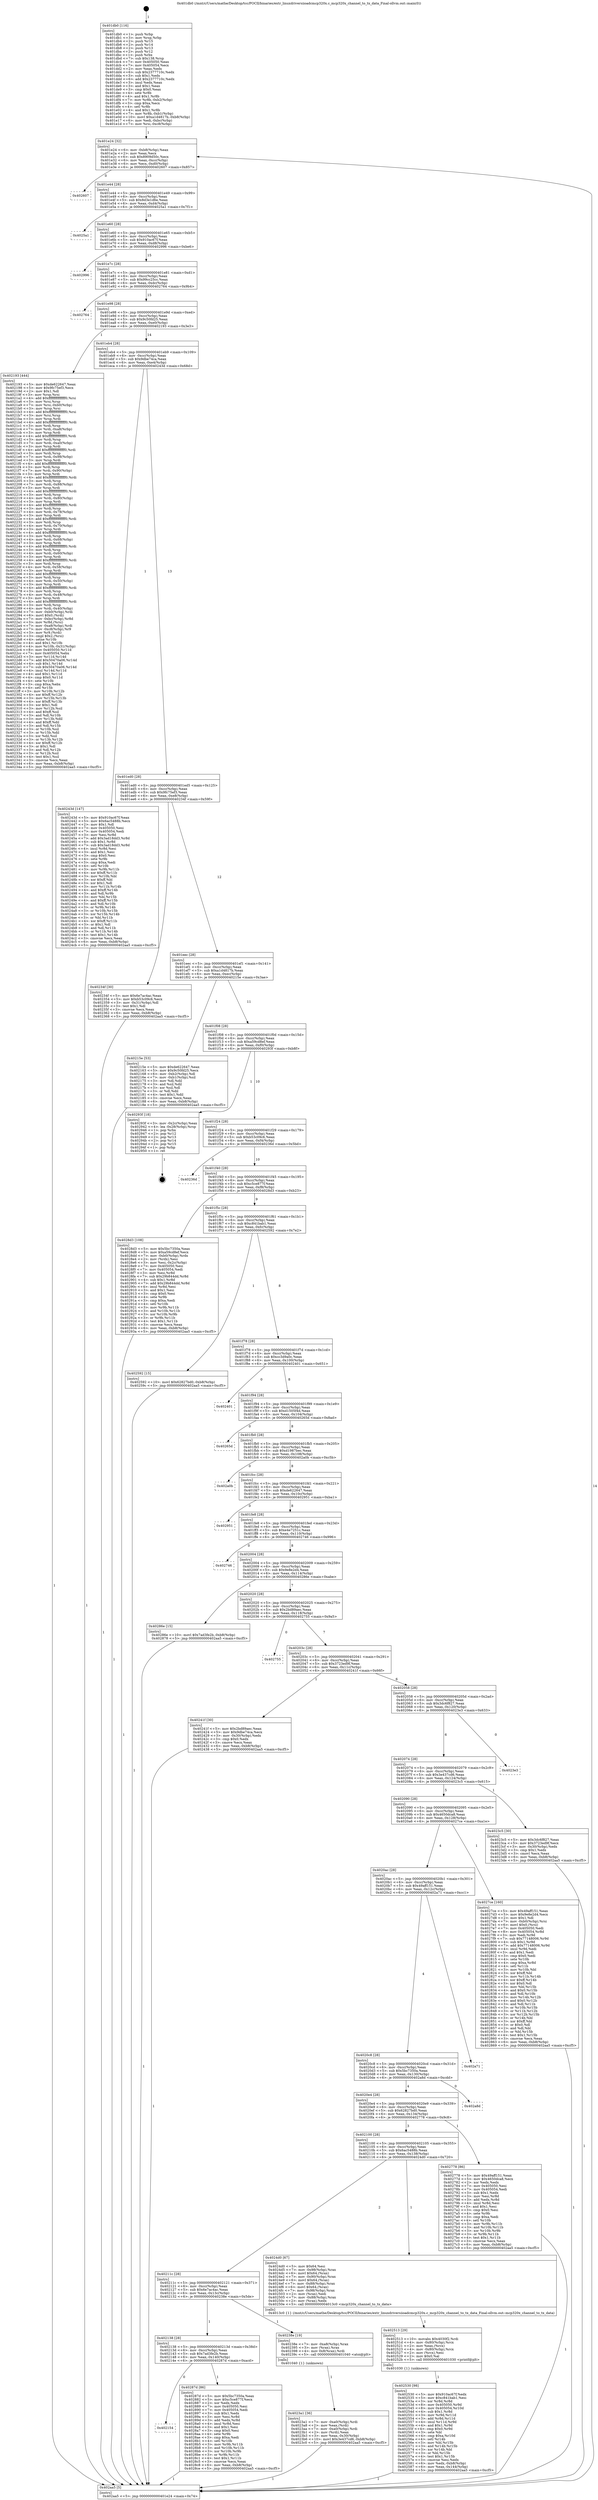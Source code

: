 digraph "0x401db0" {
  label = "0x401db0 (/mnt/c/Users/mathe/Desktop/tcc/POCII/binaries/extr_linuxdriversiioadcmcp320x.c_mcp320x_channel_to_tx_data_Final-ollvm.out::main(0))"
  labelloc = "t"
  node[shape=record]

  Entry [label="",width=0.3,height=0.3,shape=circle,fillcolor=black,style=filled]
  "0x401e24" [label="{
     0x401e24 [32]\l
     | [instrs]\l
     &nbsp;&nbsp;0x401e24 \<+6\>: mov -0xb8(%rbp),%eax\l
     &nbsp;&nbsp;0x401e2a \<+2\>: mov %eax,%ecx\l
     &nbsp;&nbsp;0x401e2c \<+6\>: sub $0x8909d50c,%ecx\l
     &nbsp;&nbsp;0x401e32 \<+6\>: mov %eax,-0xcc(%rbp)\l
     &nbsp;&nbsp;0x401e38 \<+6\>: mov %ecx,-0xd0(%rbp)\l
     &nbsp;&nbsp;0x401e3e \<+6\>: je 0000000000402607 \<main+0x857\>\l
  }"]
  "0x402607" [label="{
     0x402607\l
  }", style=dashed]
  "0x401e44" [label="{
     0x401e44 [28]\l
     | [instrs]\l
     &nbsp;&nbsp;0x401e44 \<+5\>: jmp 0000000000401e49 \<main+0x99\>\l
     &nbsp;&nbsp;0x401e49 \<+6\>: mov -0xcc(%rbp),%eax\l
     &nbsp;&nbsp;0x401e4f \<+5\>: sub $0x8d3e1d6e,%eax\l
     &nbsp;&nbsp;0x401e54 \<+6\>: mov %eax,-0xd4(%rbp)\l
     &nbsp;&nbsp;0x401e5a \<+6\>: je 00000000004025a1 \<main+0x7f1\>\l
  }"]
  Exit [label="",width=0.3,height=0.3,shape=circle,fillcolor=black,style=filled,peripheries=2]
  "0x4025a1" [label="{
     0x4025a1\l
  }", style=dashed]
  "0x401e60" [label="{
     0x401e60 [28]\l
     | [instrs]\l
     &nbsp;&nbsp;0x401e60 \<+5\>: jmp 0000000000401e65 \<main+0xb5\>\l
     &nbsp;&nbsp;0x401e65 \<+6\>: mov -0xcc(%rbp),%eax\l
     &nbsp;&nbsp;0x401e6b \<+5\>: sub $0x910ac67f,%eax\l
     &nbsp;&nbsp;0x401e70 \<+6\>: mov %eax,-0xd8(%rbp)\l
     &nbsp;&nbsp;0x401e76 \<+6\>: je 0000000000402996 \<main+0xbe6\>\l
  }"]
  "0x402154" [label="{
     0x402154\l
  }", style=dashed]
  "0x402996" [label="{
     0x402996\l
  }", style=dashed]
  "0x401e7c" [label="{
     0x401e7c [28]\l
     | [instrs]\l
     &nbsp;&nbsp;0x401e7c \<+5\>: jmp 0000000000401e81 \<main+0xd1\>\l
     &nbsp;&nbsp;0x401e81 \<+6\>: mov -0xcc(%rbp),%eax\l
     &nbsp;&nbsp;0x401e87 \<+5\>: sub $0x99cc25cc,%eax\l
     &nbsp;&nbsp;0x401e8c \<+6\>: mov %eax,-0xdc(%rbp)\l
     &nbsp;&nbsp;0x401e92 \<+6\>: je 0000000000402764 \<main+0x9b4\>\l
  }"]
  "0x40287d" [label="{
     0x40287d [86]\l
     | [instrs]\l
     &nbsp;&nbsp;0x40287d \<+5\>: mov $0x5bc7350a,%eax\l
     &nbsp;&nbsp;0x402882 \<+5\>: mov $0xc5ce877f,%ecx\l
     &nbsp;&nbsp;0x402887 \<+2\>: xor %edx,%edx\l
     &nbsp;&nbsp;0x402889 \<+7\>: mov 0x405050,%esi\l
     &nbsp;&nbsp;0x402890 \<+7\>: mov 0x405054,%edi\l
     &nbsp;&nbsp;0x402897 \<+3\>: sub $0x1,%edx\l
     &nbsp;&nbsp;0x40289a \<+3\>: mov %esi,%r8d\l
     &nbsp;&nbsp;0x40289d \<+3\>: add %edx,%r8d\l
     &nbsp;&nbsp;0x4028a0 \<+4\>: imul %r8d,%esi\l
     &nbsp;&nbsp;0x4028a4 \<+3\>: and $0x1,%esi\l
     &nbsp;&nbsp;0x4028a7 \<+3\>: cmp $0x0,%esi\l
     &nbsp;&nbsp;0x4028aa \<+4\>: sete %r9b\l
     &nbsp;&nbsp;0x4028ae \<+3\>: cmp $0xa,%edi\l
     &nbsp;&nbsp;0x4028b1 \<+4\>: setl %r10b\l
     &nbsp;&nbsp;0x4028b5 \<+3\>: mov %r9b,%r11b\l
     &nbsp;&nbsp;0x4028b8 \<+3\>: and %r10b,%r11b\l
     &nbsp;&nbsp;0x4028bb \<+3\>: xor %r10b,%r9b\l
     &nbsp;&nbsp;0x4028be \<+3\>: or %r9b,%r11b\l
     &nbsp;&nbsp;0x4028c1 \<+4\>: test $0x1,%r11b\l
     &nbsp;&nbsp;0x4028c5 \<+3\>: cmovne %ecx,%eax\l
     &nbsp;&nbsp;0x4028c8 \<+6\>: mov %eax,-0xb8(%rbp)\l
     &nbsp;&nbsp;0x4028ce \<+5\>: jmp 0000000000402aa5 \<main+0xcf5\>\l
  }"]
  "0x402764" [label="{
     0x402764\l
  }", style=dashed]
  "0x401e98" [label="{
     0x401e98 [28]\l
     | [instrs]\l
     &nbsp;&nbsp;0x401e98 \<+5\>: jmp 0000000000401e9d \<main+0xed\>\l
     &nbsp;&nbsp;0x401e9d \<+6\>: mov -0xcc(%rbp),%eax\l
     &nbsp;&nbsp;0x401ea3 \<+5\>: sub $0x9c50fd25,%eax\l
     &nbsp;&nbsp;0x401ea8 \<+6\>: mov %eax,-0xe0(%rbp)\l
     &nbsp;&nbsp;0x401eae \<+6\>: je 0000000000402193 \<main+0x3e3\>\l
  }"]
  "0x402530" [label="{
     0x402530 [98]\l
     | [instrs]\l
     &nbsp;&nbsp;0x402530 \<+5\>: mov $0x910ac67f,%edx\l
     &nbsp;&nbsp;0x402535 \<+5\>: mov $0xc841bab1,%esi\l
     &nbsp;&nbsp;0x40253a \<+3\>: xor %r8d,%r8d\l
     &nbsp;&nbsp;0x40253d \<+8\>: mov 0x405050,%r9d\l
     &nbsp;&nbsp;0x402545 \<+8\>: mov 0x405054,%r10d\l
     &nbsp;&nbsp;0x40254d \<+4\>: sub $0x1,%r8d\l
     &nbsp;&nbsp;0x402551 \<+3\>: mov %r9d,%r11d\l
     &nbsp;&nbsp;0x402554 \<+3\>: add %r8d,%r11d\l
     &nbsp;&nbsp;0x402557 \<+4\>: imul %r11d,%r9d\l
     &nbsp;&nbsp;0x40255b \<+4\>: and $0x1,%r9d\l
     &nbsp;&nbsp;0x40255f \<+4\>: cmp $0x0,%r9d\l
     &nbsp;&nbsp;0x402563 \<+3\>: sete %bl\l
     &nbsp;&nbsp;0x402566 \<+4\>: cmp $0xa,%r10d\l
     &nbsp;&nbsp;0x40256a \<+4\>: setl %r14b\l
     &nbsp;&nbsp;0x40256e \<+3\>: mov %bl,%r15b\l
     &nbsp;&nbsp;0x402571 \<+3\>: and %r14b,%r15b\l
     &nbsp;&nbsp;0x402574 \<+3\>: xor %r14b,%bl\l
     &nbsp;&nbsp;0x402577 \<+3\>: or %bl,%r15b\l
     &nbsp;&nbsp;0x40257a \<+4\>: test $0x1,%r15b\l
     &nbsp;&nbsp;0x40257e \<+3\>: cmovne %esi,%edx\l
     &nbsp;&nbsp;0x402581 \<+6\>: mov %edx,-0xb8(%rbp)\l
     &nbsp;&nbsp;0x402587 \<+6\>: mov %eax,-0x144(%rbp)\l
     &nbsp;&nbsp;0x40258d \<+5\>: jmp 0000000000402aa5 \<main+0xcf5\>\l
  }"]
  "0x402193" [label="{
     0x402193 [444]\l
     | [instrs]\l
     &nbsp;&nbsp;0x402193 \<+5\>: mov $0xde622647,%eax\l
     &nbsp;&nbsp;0x402198 \<+5\>: mov $0x9fc75ef3,%ecx\l
     &nbsp;&nbsp;0x40219d \<+2\>: mov $0x1,%dl\l
     &nbsp;&nbsp;0x40219f \<+3\>: mov %rsp,%rsi\l
     &nbsp;&nbsp;0x4021a2 \<+4\>: add $0xfffffffffffffff0,%rsi\l
     &nbsp;&nbsp;0x4021a6 \<+3\>: mov %rsi,%rsp\l
     &nbsp;&nbsp;0x4021a9 \<+7\>: mov %rsi,-0xb0(%rbp)\l
     &nbsp;&nbsp;0x4021b0 \<+3\>: mov %rsp,%rsi\l
     &nbsp;&nbsp;0x4021b3 \<+4\>: add $0xfffffffffffffff0,%rsi\l
     &nbsp;&nbsp;0x4021b7 \<+3\>: mov %rsi,%rsp\l
     &nbsp;&nbsp;0x4021ba \<+3\>: mov %rsp,%rdi\l
     &nbsp;&nbsp;0x4021bd \<+4\>: add $0xfffffffffffffff0,%rdi\l
     &nbsp;&nbsp;0x4021c1 \<+3\>: mov %rdi,%rsp\l
     &nbsp;&nbsp;0x4021c4 \<+7\>: mov %rdi,-0xa8(%rbp)\l
     &nbsp;&nbsp;0x4021cb \<+3\>: mov %rsp,%rdi\l
     &nbsp;&nbsp;0x4021ce \<+4\>: add $0xfffffffffffffff0,%rdi\l
     &nbsp;&nbsp;0x4021d2 \<+3\>: mov %rdi,%rsp\l
     &nbsp;&nbsp;0x4021d5 \<+7\>: mov %rdi,-0xa0(%rbp)\l
     &nbsp;&nbsp;0x4021dc \<+3\>: mov %rsp,%rdi\l
     &nbsp;&nbsp;0x4021df \<+4\>: add $0xfffffffffffffff0,%rdi\l
     &nbsp;&nbsp;0x4021e3 \<+3\>: mov %rdi,%rsp\l
     &nbsp;&nbsp;0x4021e6 \<+7\>: mov %rdi,-0x98(%rbp)\l
     &nbsp;&nbsp;0x4021ed \<+3\>: mov %rsp,%rdi\l
     &nbsp;&nbsp;0x4021f0 \<+4\>: add $0xfffffffffffffff0,%rdi\l
     &nbsp;&nbsp;0x4021f4 \<+3\>: mov %rdi,%rsp\l
     &nbsp;&nbsp;0x4021f7 \<+7\>: mov %rdi,-0x90(%rbp)\l
     &nbsp;&nbsp;0x4021fe \<+3\>: mov %rsp,%rdi\l
     &nbsp;&nbsp;0x402201 \<+4\>: add $0xfffffffffffffff0,%rdi\l
     &nbsp;&nbsp;0x402205 \<+3\>: mov %rdi,%rsp\l
     &nbsp;&nbsp;0x402208 \<+7\>: mov %rdi,-0x88(%rbp)\l
     &nbsp;&nbsp;0x40220f \<+3\>: mov %rsp,%rdi\l
     &nbsp;&nbsp;0x402212 \<+4\>: add $0xfffffffffffffff0,%rdi\l
     &nbsp;&nbsp;0x402216 \<+3\>: mov %rdi,%rsp\l
     &nbsp;&nbsp;0x402219 \<+4\>: mov %rdi,-0x80(%rbp)\l
     &nbsp;&nbsp;0x40221d \<+3\>: mov %rsp,%rdi\l
     &nbsp;&nbsp;0x402220 \<+4\>: add $0xfffffffffffffff0,%rdi\l
     &nbsp;&nbsp;0x402224 \<+3\>: mov %rdi,%rsp\l
     &nbsp;&nbsp;0x402227 \<+4\>: mov %rdi,-0x78(%rbp)\l
     &nbsp;&nbsp;0x40222b \<+3\>: mov %rsp,%rdi\l
     &nbsp;&nbsp;0x40222e \<+4\>: add $0xfffffffffffffff0,%rdi\l
     &nbsp;&nbsp;0x402232 \<+3\>: mov %rdi,%rsp\l
     &nbsp;&nbsp;0x402235 \<+4\>: mov %rdi,-0x70(%rbp)\l
     &nbsp;&nbsp;0x402239 \<+3\>: mov %rsp,%rdi\l
     &nbsp;&nbsp;0x40223c \<+4\>: add $0xfffffffffffffff0,%rdi\l
     &nbsp;&nbsp;0x402240 \<+3\>: mov %rdi,%rsp\l
     &nbsp;&nbsp;0x402243 \<+4\>: mov %rdi,-0x68(%rbp)\l
     &nbsp;&nbsp;0x402247 \<+3\>: mov %rsp,%rdi\l
     &nbsp;&nbsp;0x40224a \<+4\>: add $0xfffffffffffffff0,%rdi\l
     &nbsp;&nbsp;0x40224e \<+3\>: mov %rdi,%rsp\l
     &nbsp;&nbsp;0x402251 \<+4\>: mov %rdi,-0x60(%rbp)\l
     &nbsp;&nbsp;0x402255 \<+3\>: mov %rsp,%rdi\l
     &nbsp;&nbsp;0x402258 \<+4\>: add $0xfffffffffffffff0,%rdi\l
     &nbsp;&nbsp;0x40225c \<+3\>: mov %rdi,%rsp\l
     &nbsp;&nbsp;0x40225f \<+4\>: mov %rdi,-0x58(%rbp)\l
     &nbsp;&nbsp;0x402263 \<+3\>: mov %rsp,%rdi\l
     &nbsp;&nbsp;0x402266 \<+4\>: add $0xfffffffffffffff0,%rdi\l
     &nbsp;&nbsp;0x40226a \<+3\>: mov %rdi,%rsp\l
     &nbsp;&nbsp;0x40226d \<+4\>: mov %rdi,-0x50(%rbp)\l
     &nbsp;&nbsp;0x402271 \<+3\>: mov %rsp,%rdi\l
     &nbsp;&nbsp;0x402274 \<+4\>: add $0xfffffffffffffff0,%rdi\l
     &nbsp;&nbsp;0x402278 \<+3\>: mov %rdi,%rsp\l
     &nbsp;&nbsp;0x40227b \<+4\>: mov %rdi,-0x48(%rbp)\l
     &nbsp;&nbsp;0x40227f \<+3\>: mov %rsp,%rdi\l
     &nbsp;&nbsp;0x402282 \<+4\>: add $0xfffffffffffffff0,%rdi\l
     &nbsp;&nbsp;0x402286 \<+3\>: mov %rdi,%rsp\l
     &nbsp;&nbsp;0x402289 \<+4\>: mov %rdi,-0x40(%rbp)\l
     &nbsp;&nbsp;0x40228d \<+7\>: mov -0xb0(%rbp),%rdi\l
     &nbsp;&nbsp;0x402294 \<+6\>: movl $0x0,(%rdi)\l
     &nbsp;&nbsp;0x40229a \<+7\>: mov -0xbc(%rbp),%r8d\l
     &nbsp;&nbsp;0x4022a1 \<+3\>: mov %r8d,(%rsi)\l
     &nbsp;&nbsp;0x4022a4 \<+7\>: mov -0xa8(%rbp),%rdi\l
     &nbsp;&nbsp;0x4022ab \<+7\>: mov -0xc8(%rbp),%r9\l
     &nbsp;&nbsp;0x4022b2 \<+3\>: mov %r9,(%rdi)\l
     &nbsp;&nbsp;0x4022b5 \<+3\>: cmpl $0x2,(%rsi)\l
     &nbsp;&nbsp;0x4022b8 \<+4\>: setne %r10b\l
     &nbsp;&nbsp;0x4022bc \<+4\>: and $0x1,%r10b\l
     &nbsp;&nbsp;0x4022c0 \<+4\>: mov %r10b,-0x31(%rbp)\l
     &nbsp;&nbsp;0x4022c4 \<+8\>: mov 0x405050,%r11d\l
     &nbsp;&nbsp;0x4022cc \<+7\>: mov 0x405054,%ebx\l
     &nbsp;&nbsp;0x4022d3 \<+3\>: mov %r11d,%r14d\l
     &nbsp;&nbsp;0x4022d6 \<+7\>: add $0x50470a06,%r14d\l
     &nbsp;&nbsp;0x4022dd \<+4\>: sub $0x1,%r14d\l
     &nbsp;&nbsp;0x4022e1 \<+7\>: sub $0x50470a06,%r14d\l
     &nbsp;&nbsp;0x4022e8 \<+4\>: imul %r14d,%r11d\l
     &nbsp;&nbsp;0x4022ec \<+4\>: and $0x1,%r11d\l
     &nbsp;&nbsp;0x4022f0 \<+4\>: cmp $0x0,%r11d\l
     &nbsp;&nbsp;0x4022f4 \<+4\>: sete %r10b\l
     &nbsp;&nbsp;0x4022f8 \<+3\>: cmp $0xa,%ebx\l
     &nbsp;&nbsp;0x4022fb \<+4\>: setl %r15b\l
     &nbsp;&nbsp;0x4022ff \<+3\>: mov %r10b,%r12b\l
     &nbsp;&nbsp;0x402302 \<+4\>: xor $0xff,%r12b\l
     &nbsp;&nbsp;0x402306 \<+3\>: mov %r15b,%r13b\l
     &nbsp;&nbsp;0x402309 \<+4\>: xor $0xff,%r13b\l
     &nbsp;&nbsp;0x40230d \<+3\>: xor $0x1,%dl\l
     &nbsp;&nbsp;0x402310 \<+3\>: mov %r12b,%sil\l
     &nbsp;&nbsp;0x402313 \<+4\>: and $0xff,%sil\l
     &nbsp;&nbsp;0x402317 \<+3\>: and %dl,%r10b\l
     &nbsp;&nbsp;0x40231a \<+3\>: mov %r13b,%dil\l
     &nbsp;&nbsp;0x40231d \<+4\>: and $0xff,%dil\l
     &nbsp;&nbsp;0x402321 \<+3\>: and %dl,%r15b\l
     &nbsp;&nbsp;0x402324 \<+3\>: or %r10b,%sil\l
     &nbsp;&nbsp;0x402327 \<+3\>: or %r15b,%dil\l
     &nbsp;&nbsp;0x40232a \<+3\>: xor %dil,%sil\l
     &nbsp;&nbsp;0x40232d \<+3\>: or %r13b,%r12b\l
     &nbsp;&nbsp;0x402330 \<+4\>: xor $0xff,%r12b\l
     &nbsp;&nbsp;0x402334 \<+3\>: or $0x1,%dl\l
     &nbsp;&nbsp;0x402337 \<+3\>: and %dl,%r12b\l
     &nbsp;&nbsp;0x40233a \<+3\>: or %r12b,%sil\l
     &nbsp;&nbsp;0x40233d \<+4\>: test $0x1,%sil\l
     &nbsp;&nbsp;0x402341 \<+3\>: cmovne %ecx,%eax\l
     &nbsp;&nbsp;0x402344 \<+6\>: mov %eax,-0xb8(%rbp)\l
     &nbsp;&nbsp;0x40234a \<+5\>: jmp 0000000000402aa5 \<main+0xcf5\>\l
  }"]
  "0x401eb4" [label="{
     0x401eb4 [28]\l
     | [instrs]\l
     &nbsp;&nbsp;0x401eb4 \<+5\>: jmp 0000000000401eb9 \<main+0x109\>\l
     &nbsp;&nbsp;0x401eb9 \<+6\>: mov -0xcc(%rbp),%eax\l
     &nbsp;&nbsp;0x401ebf \<+5\>: sub $0x9dbe74ca,%eax\l
     &nbsp;&nbsp;0x401ec4 \<+6\>: mov %eax,-0xe4(%rbp)\l
     &nbsp;&nbsp;0x401eca \<+6\>: je 000000000040243d \<main+0x68d\>\l
  }"]
  "0x402513" [label="{
     0x402513 [29]\l
     | [instrs]\l
     &nbsp;&nbsp;0x402513 \<+10\>: movabs $0x4030f2,%rdi\l
     &nbsp;&nbsp;0x40251d \<+4\>: mov -0x80(%rbp),%rcx\l
     &nbsp;&nbsp;0x402521 \<+2\>: mov %eax,(%rcx)\l
     &nbsp;&nbsp;0x402523 \<+4\>: mov -0x80(%rbp),%rcx\l
     &nbsp;&nbsp;0x402527 \<+2\>: mov (%rcx),%esi\l
     &nbsp;&nbsp;0x402529 \<+2\>: mov $0x0,%al\l
     &nbsp;&nbsp;0x40252b \<+5\>: call 0000000000401030 \<printf@plt\>\l
     | [calls]\l
     &nbsp;&nbsp;0x401030 \{1\} (unknown)\l
  }"]
  "0x40243d" [label="{
     0x40243d [147]\l
     | [instrs]\l
     &nbsp;&nbsp;0x40243d \<+5\>: mov $0x910ac67f,%eax\l
     &nbsp;&nbsp;0x402442 \<+5\>: mov $0x6ac5488b,%ecx\l
     &nbsp;&nbsp;0x402447 \<+2\>: mov $0x1,%dl\l
     &nbsp;&nbsp;0x402449 \<+7\>: mov 0x405050,%esi\l
     &nbsp;&nbsp;0x402450 \<+7\>: mov 0x405054,%edi\l
     &nbsp;&nbsp;0x402457 \<+3\>: mov %esi,%r8d\l
     &nbsp;&nbsp;0x40245a \<+7\>: add $0x3ad18dd3,%r8d\l
     &nbsp;&nbsp;0x402461 \<+4\>: sub $0x1,%r8d\l
     &nbsp;&nbsp;0x402465 \<+7\>: sub $0x3ad18dd3,%r8d\l
     &nbsp;&nbsp;0x40246c \<+4\>: imul %r8d,%esi\l
     &nbsp;&nbsp;0x402470 \<+3\>: and $0x1,%esi\l
     &nbsp;&nbsp;0x402473 \<+3\>: cmp $0x0,%esi\l
     &nbsp;&nbsp;0x402476 \<+4\>: sete %r9b\l
     &nbsp;&nbsp;0x40247a \<+3\>: cmp $0xa,%edi\l
     &nbsp;&nbsp;0x40247d \<+4\>: setl %r10b\l
     &nbsp;&nbsp;0x402481 \<+3\>: mov %r9b,%r11b\l
     &nbsp;&nbsp;0x402484 \<+4\>: xor $0xff,%r11b\l
     &nbsp;&nbsp;0x402488 \<+3\>: mov %r10b,%bl\l
     &nbsp;&nbsp;0x40248b \<+3\>: xor $0xff,%bl\l
     &nbsp;&nbsp;0x40248e \<+3\>: xor $0x1,%dl\l
     &nbsp;&nbsp;0x402491 \<+3\>: mov %r11b,%r14b\l
     &nbsp;&nbsp;0x402494 \<+4\>: and $0xff,%r14b\l
     &nbsp;&nbsp;0x402498 \<+3\>: and %dl,%r9b\l
     &nbsp;&nbsp;0x40249b \<+3\>: mov %bl,%r15b\l
     &nbsp;&nbsp;0x40249e \<+4\>: and $0xff,%r15b\l
     &nbsp;&nbsp;0x4024a2 \<+3\>: and %dl,%r10b\l
     &nbsp;&nbsp;0x4024a5 \<+3\>: or %r9b,%r14b\l
     &nbsp;&nbsp;0x4024a8 \<+3\>: or %r10b,%r15b\l
     &nbsp;&nbsp;0x4024ab \<+3\>: xor %r15b,%r14b\l
     &nbsp;&nbsp;0x4024ae \<+3\>: or %bl,%r11b\l
     &nbsp;&nbsp;0x4024b1 \<+4\>: xor $0xff,%r11b\l
     &nbsp;&nbsp;0x4024b5 \<+3\>: or $0x1,%dl\l
     &nbsp;&nbsp;0x4024b8 \<+3\>: and %dl,%r11b\l
     &nbsp;&nbsp;0x4024bb \<+3\>: or %r11b,%r14b\l
     &nbsp;&nbsp;0x4024be \<+4\>: test $0x1,%r14b\l
     &nbsp;&nbsp;0x4024c2 \<+3\>: cmovne %ecx,%eax\l
     &nbsp;&nbsp;0x4024c5 \<+6\>: mov %eax,-0xb8(%rbp)\l
     &nbsp;&nbsp;0x4024cb \<+5\>: jmp 0000000000402aa5 \<main+0xcf5\>\l
  }"]
  "0x401ed0" [label="{
     0x401ed0 [28]\l
     | [instrs]\l
     &nbsp;&nbsp;0x401ed0 \<+5\>: jmp 0000000000401ed5 \<main+0x125\>\l
     &nbsp;&nbsp;0x401ed5 \<+6\>: mov -0xcc(%rbp),%eax\l
     &nbsp;&nbsp;0x401edb \<+5\>: sub $0x9fc75ef3,%eax\l
     &nbsp;&nbsp;0x401ee0 \<+6\>: mov %eax,-0xe8(%rbp)\l
     &nbsp;&nbsp;0x401ee6 \<+6\>: je 000000000040234f \<main+0x59f\>\l
  }"]
  "0x4023a1" [label="{
     0x4023a1 [36]\l
     | [instrs]\l
     &nbsp;&nbsp;0x4023a1 \<+7\>: mov -0xa0(%rbp),%rdi\l
     &nbsp;&nbsp;0x4023a8 \<+2\>: mov %eax,(%rdi)\l
     &nbsp;&nbsp;0x4023aa \<+7\>: mov -0xa0(%rbp),%rdi\l
     &nbsp;&nbsp;0x4023b1 \<+2\>: mov (%rdi),%eax\l
     &nbsp;&nbsp;0x4023b3 \<+3\>: mov %eax,-0x30(%rbp)\l
     &nbsp;&nbsp;0x4023b6 \<+10\>: movl $0x3e437cd6,-0xb8(%rbp)\l
     &nbsp;&nbsp;0x4023c0 \<+5\>: jmp 0000000000402aa5 \<main+0xcf5\>\l
  }"]
  "0x40234f" [label="{
     0x40234f [30]\l
     | [instrs]\l
     &nbsp;&nbsp;0x40234f \<+5\>: mov $0x6e7ac4ac,%eax\l
     &nbsp;&nbsp;0x402354 \<+5\>: mov $0xb53c09c6,%ecx\l
     &nbsp;&nbsp;0x402359 \<+3\>: mov -0x31(%rbp),%dl\l
     &nbsp;&nbsp;0x40235c \<+3\>: test $0x1,%dl\l
     &nbsp;&nbsp;0x40235f \<+3\>: cmovne %ecx,%eax\l
     &nbsp;&nbsp;0x402362 \<+6\>: mov %eax,-0xb8(%rbp)\l
     &nbsp;&nbsp;0x402368 \<+5\>: jmp 0000000000402aa5 \<main+0xcf5\>\l
  }"]
  "0x401eec" [label="{
     0x401eec [28]\l
     | [instrs]\l
     &nbsp;&nbsp;0x401eec \<+5\>: jmp 0000000000401ef1 \<main+0x141\>\l
     &nbsp;&nbsp;0x401ef1 \<+6\>: mov -0xcc(%rbp),%eax\l
     &nbsp;&nbsp;0x401ef7 \<+5\>: sub $0xa1d4817b,%eax\l
     &nbsp;&nbsp;0x401efc \<+6\>: mov %eax,-0xec(%rbp)\l
     &nbsp;&nbsp;0x401f02 \<+6\>: je 000000000040215e \<main+0x3ae\>\l
  }"]
  "0x402138" [label="{
     0x402138 [28]\l
     | [instrs]\l
     &nbsp;&nbsp;0x402138 \<+5\>: jmp 000000000040213d \<main+0x38d\>\l
     &nbsp;&nbsp;0x40213d \<+6\>: mov -0xcc(%rbp),%eax\l
     &nbsp;&nbsp;0x402143 \<+5\>: sub $0x7ad3fe2b,%eax\l
     &nbsp;&nbsp;0x402148 \<+6\>: mov %eax,-0x140(%rbp)\l
     &nbsp;&nbsp;0x40214e \<+6\>: je 000000000040287d \<main+0xacd\>\l
  }"]
  "0x40215e" [label="{
     0x40215e [53]\l
     | [instrs]\l
     &nbsp;&nbsp;0x40215e \<+5\>: mov $0xde622647,%eax\l
     &nbsp;&nbsp;0x402163 \<+5\>: mov $0x9c50fd25,%ecx\l
     &nbsp;&nbsp;0x402168 \<+6\>: mov -0xb2(%rbp),%dl\l
     &nbsp;&nbsp;0x40216e \<+7\>: mov -0xb1(%rbp),%sil\l
     &nbsp;&nbsp;0x402175 \<+3\>: mov %dl,%dil\l
     &nbsp;&nbsp;0x402178 \<+3\>: and %sil,%dil\l
     &nbsp;&nbsp;0x40217b \<+3\>: xor %sil,%dl\l
     &nbsp;&nbsp;0x40217e \<+3\>: or %dl,%dil\l
     &nbsp;&nbsp;0x402181 \<+4\>: test $0x1,%dil\l
     &nbsp;&nbsp;0x402185 \<+3\>: cmovne %ecx,%eax\l
     &nbsp;&nbsp;0x402188 \<+6\>: mov %eax,-0xb8(%rbp)\l
     &nbsp;&nbsp;0x40218e \<+5\>: jmp 0000000000402aa5 \<main+0xcf5\>\l
  }"]
  "0x401f08" [label="{
     0x401f08 [28]\l
     | [instrs]\l
     &nbsp;&nbsp;0x401f08 \<+5\>: jmp 0000000000401f0d \<main+0x15d\>\l
     &nbsp;&nbsp;0x401f0d \<+6\>: mov -0xcc(%rbp),%eax\l
     &nbsp;&nbsp;0x401f13 \<+5\>: sub $0xa59cd8ef,%eax\l
     &nbsp;&nbsp;0x401f18 \<+6\>: mov %eax,-0xf0(%rbp)\l
     &nbsp;&nbsp;0x401f1e \<+6\>: je 000000000040293f \<main+0xb8f\>\l
  }"]
  "0x402aa5" [label="{
     0x402aa5 [5]\l
     | [instrs]\l
     &nbsp;&nbsp;0x402aa5 \<+5\>: jmp 0000000000401e24 \<main+0x74\>\l
  }"]
  "0x401db0" [label="{
     0x401db0 [116]\l
     | [instrs]\l
     &nbsp;&nbsp;0x401db0 \<+1\>: push %rbp\l
     &nbsp;&nbsp;0x401db1 \<+3\>: mov %rsp,%rbp\l
     &nbsp;&nbsp;0x401db4 \<+2\>: push %r15\l
     &nbsp;&nbsp;0x401db6 \<+2\>: push %r14\l
     &nbsp;&nbsp;0x401db8 \<+2\>: push %r13\l
     &nbsp;&nbsp;0x401dba \<+2\>: push %r12\l
     &nbsp;&nbsp;0x401dbc \<+1\>: push %rbx\l
     &nbsp;&nbsp;0x401dbd \<+7\>: sub $0x138,%rsp\l
     &nbsp;&nbsp;0x401dc4 \<+7\>: mov 0x405050,%eax\l
     &nbsp;&nbsp;0x401dcb \<+7\>: mov 0x405054,%ecx\l
     &nbsp;&nbsp;0x401dd2 \<+2\>: mov %eax,%edx\l
     &nbsp;&nbsp;0x401dd4 \<+6\>: sub $0x2377710c,%edx\l
     &nbsp;&nbsp;0x401dda \<+3\>: sub $0x1,%edx\l
     &nbsp;&nbsp;0x401ddd \<+6\>: add $0x2377710c,%edx\l
     &nbsp;&nbsp;0x401de3 \<+3\>: imul %edx,%eax\l
     &nbsp;&nbsp;0x401de6 \<+3\>: and $0x1,%eax\l
     &nbsp;&nbsp;0x401de9 \<+3\>: cmp $0x0,%eax\l
     &nbsp;&nbsp;0x401dec \<+4\>: sete %r8b\l
     &nbsp;&nbsp;0x401df0 \<+4\>: and $0x1,%r8b\l
     &nbsp;&nbsp;0x401df4 \<+7\>: mov %r8b,-0xb2(%rbp)\l
     &nbsp;&nbsp;0x401dfb \<+3\>: cmp $0xa,%ecx\l
     &nbsp;&nbsp;0x401dfe \<+4\>: setl %r8b\l
     &nbsp;&nbsp;0x401e02 \<+4\>: and $0x1,%r8b\l
     &nbsp;&nbsp;0x401e06 \<+7\>: mov %r8b,-0xb1(%rbp)\l
     &nbsp;&nbsp;0x401e0d \<+10\>: movl $0xa1d4817b,-0xb8(%rbp)\l
     &nbsp;&nbsp;0x401e17 \<+6\>: mov %edi,-0xbc(%rbp)\l
     &nbsp;&nbsp;0x401e1d \<+7\>: mov %rsi,-0xc8(%rbp)\l
  }"]
  "0x40238e" [label="{
     0x40238e [19]\l
     | [instrs]\l
     &nbsp;&nbsp;0x40238e \<+7\>: mov -0xa8(%rbp),%rax\l
     &nbsp;&nbsp;0x402395 \<+3\>: mov (%rax),%rax\l
     &nbsp;&nbsp;0x402398 \<+4\>: mov 0x8(%rax),%rdi\l
     &nbsp;&nbsp;0x40239c \<+5\>: call 0000000000401040 \<atoi@plt\>\l
     | [calls]\l
     &nbsp;&nbsp;0x401040 \{1\} (unknown)\l
  }"]
  "0x40211c" [label="{
     0x40211c [28]\l
     | [instrs]\l
     &nbsp;&nbsp;0x40211c \<+5\>: jmp 0000000000402121 \<main+0x371\>\l
     &nbsp;&nbsp;0x402121 \<+6\>: mov -0xcc(%rbp),%eax\l
     &nbsp;&nbsp;0x402127 \<+5\>: sub $0x6e7ac4ac,%eax\l
     &nbsp;&nbsp;0x40212c \<+6\>: mov %eax,-0x13c(%rbp)\l
     &nbsp;&nbsp;0x402132 \<+6\>: je 000000000040238e \<main+0x5de\>\l
  }"]
  "0x40293f" [label="{
     0x40293f [18]\l
     | [instrs]\l
     &nbsp;&nbsp;0x40293f \<+3\>: mov -0x2c(%rbp),%eax\l
     &nbsp;&nbsp;0x402942 \<+4\>: lea -0x28(%rbp),%rsp\l
     &nbsp;&nbsp;0x402946 \<+1\>: pop %rbx\l
     &nbsp;&nbsp;0x402947 \<+2\>: pop %r12\l
     &nbsp;&nbsp;0x402949 \<+2\>: pop %r13\l
     &nbsp;&nbsp;0x40294b \<+2\>: pop %r14\l
     &nbsp;&nbsp;0x40294d \<+2\>: pop %r15\l
     &nbsp;&nbsp;0x40294f \<+1\>: pop %rbp\l
     &nbsp;&nbsp;0x402950 \<+1\>: ret\l
  }"]
  "0x401f24" [label="{
     0x401f24 [28]\l
     | [instrs]\l
     &nbsp;&nbsp;0x401f24 \<+5\>: jmp 0000000000401f29 \<main+0x179\>\l
     &nbsp;&nbsp;0x401f29 \<+6\>: mov -0xcc(%rbp),%eax\l
     &nbsp;&nbsp;0x401f2f \<+5\>: sub $0xb53c09c6,%eax\l
     &nbsp;&nbsp;0x401f34 \<+6\>: mov %eax,-0xf4(%rbp)\l
     &nbsp;&nbsp;0x401f3a \<+6\>: je 000000000040236d \<main+0x5bd\>\l
  }"]
  "0x4024d0" [label="{
     0x4024d0 [67]\l
     | [instrs]\l
     &nbsp;&nbsp;0x4024d0 \<+5\>: mov $0x64,%esi\l
     &nbsp;&nbsp;0x4024d5 \<+7\>: mov -0x98(%rbp),%rax\l
     &nbsp;&nbsp;0x4024dc \<+6\>: movl $0x64,(%rax)\l
     &nbsp;&nbsp;0x4024e2 \<+7\>: mov -0x90(%rbp),%rax\l
     &nbsp;&nbsp;0x4024e9 \<+6\>: movl $0x64,(%rax)\l
     &nbsp;&nbsp;0x4024ef \<+7\>: mov -0x88(%rbp),%rax\l
     &nbsp;&nbsp;0x4024f6 \<+6\>: movl $0x64,(%rax)\l
     &nbsp;&nbsp;0x4024fc \<+7\>: mov -0x98(%rbp),%rax\l
     &nbsp;&nbsp;0x402503 \<+2\>: mov (%rax),%edi\l
     &nbsp;&nbsp;0x402505 \<+7\>: mov -0x88(%rbp),%rax\l
     &nbsp;&nbsp;0x40250c \<+2\>: mov (%rax),%edx\l
     &nbsp;&nbsp;0x40250e \<+5\>: call 00000000004013c0 \<mcp320x_channel_to_tx_data\>\l
     | [calls]\l
     &nbsp;&nbsp;0x4013c0 \{1\} (/mnt/c/Users/mathe/Desktop/tcc/POCII/binaries/extr_linuxdriversiioadcmcp320x.c_mcp320x_channel_to_tx_data_Final-ollvm.out::mcp320x_channel_to_tx_data)\l
  }"]
  "0x40236d" [label="{
     0x40236d\l
  }", style=dashed]
  "0x401f40" [label="{
     0x401f40 [28]\l
     | [instrs]\l
     &nbsp;&nbsp;0x401f40 \<+5\>: jmp 0000000000401f45 \<main+0x195\>\l
     &nbsp;&nbsp;0x401f45 \<+6\>: mov -0xcc(%rbp),%eax\l
     &nbsp;&nbsp;0x401f4b \<+5\>: sub $0xc5ce877f,%eax\l
     &nbsp;&nbsp;0x401f50 \<+6\>: mov %eax,-0xf8(%rbp)\l
     &nbsp;&nbsp;0x401f56 \<+6\>: je 00000000004028d3 \<main+0xb23\>\l
  }"]
  "0x402100" [label="{
     0x402100 [28]\l
     | [instrs]\l
     &nbsp;&nbsp;0x402100 \<+5\>: jmp 0000000000402105 \<main+0x355\>\l
     &nbsp;&nbsp;0x402105 \<+6\>: mov -0xcc(%rbp),%eax\l
     &nbsp;&nbsp;0x40210b \<+5\>: sub $0x6ac5488b,%eax\l
     &nbsp;&nbsp;0x402110 \<+6\>: mov %eax,-0x138(%rbp)\l
     &nbsp;&nbsp;0x402116 \<+6\>: je 00000000004024d0 \<main+0x720\>\l
  }"]
  "0x4028d3" [label="{
     0x4028d3 [108]\l
     | [instrs]\l
     &nbsp;&nbsp;0x4028d3 \<+5\>: mov $0x5bc7350a,%eax\l
     &nbsp;&nbsp;0x4028d8 \<+5\>: mov $0xa59cd8ef,%ecx\l
     &nbsp;&nbsp;0x4028dd \<+7\>: mov -0xb0(%rbp),%rdx\l
     &nbsp;&nbsp;0x4028e4 \<+2\>: mov (%rdx),%esi\l
     &nbsp;&nbsp;0x4028e6 \<+3\>: mov %esi,-0x2c(%rbp)\l
     &nbsp;&nbsp;0x4028e9 \<+7\>: mov 0x405050,%esi\l
     &nbsp;&nbsp;0x4028f0 \<+7\>: mov 0x405054,%edi\l
     &nbsp;&nbsp;0x4028f7 \<+3\>: mov %esi,%r8d\l
     &nbsp;&nbsp;0x4028fa \<+7\>: sub $0x29b844dd,%r8d\l
     &nbsp;&nbsp;0x402901 \<+4\>: sub $0x1,%r8d\l
     &nbsp;&nbsp;0x402905 \<+7\>: add $0x29b844dd,%r8d\l
     &nbsp;&nbsp;0x40290c \<+4\>: imul %r8d,%esi\l
     &nbsp;&nbsp;0x402910 \<+3\>: and $0x1,%esi\l
     &nbsp;&nbsp;0x402913 \<+3\>: cmp $0x0,%esi\l
     &nbsp;&nbsp;0x402916 \<+4\>: sete %r9b\l
     &nbsp;&nbsp;0x40291a \<+3\>: cmp $0xa,%edi\l
     &nbsp;&nbsp;0x40291d \<+4\>: setl %r10b\l
     &nbsp;&nbsp;0x402921 \<+3\>: mov %r9b,%r11b\l
     &nbsp;&nbsp;0x402924 \<+3\>: and %r10b,%r11b\l
     &nbsp;&nbsp;0x402927 \<+3\>: xor %r10b,%r9b\l
     &nbsp;&nbsp;0x40292a \<+3\>: or %r9b,%r11b\l
     &nbsp;&nbsp;0x40292d \<+4\>: test $0x1,%r11b\l
     &nbsp;&nbsp;0x402931 \<+3\>: cmovne %ecx,%eax\l
     &nbsp;&nbsp;0x402934 \<+6\>: mov %eax,-0xb8(%rbp)\l
     &nbsp;&nbsp;0x40293a \<+5\>: jmp 0000000000402aa5 \<main+0xcf5\>\l
  }"]
  "0x401f5c" [label="{
     0x401f5c [28]\l
     | [instrs]\l
     &nbsp;&nbsp;0x401f5c \<+5\>: jmp 0000000000401f61 \<main+0x1b1\>\l
     &nbsp;&nbsp;0x401f61 \<+6\>: mov -0xcc(%rbp),%eax\l
     &nbsp;&nbsp;0x401f67 \<+5\>: sub $0xc841bab1,%eax\l
     &nbsp;&nbsp;0x401f6c \<+6\>: mov %eax,-0xfc(%rbp)\l
     &nbsp;&nbsp;0x401f72 \<+6\>: je 0000000000402592 \<main+0x7e2\>\l
  }"]
  "0x402778" [label="{
     0x402778 [86]\l
     | [instrs]\l
     &nbsp;&nbsp;0x402778 \<+5\>: mov $0x49aff151,%eax\l
     &nbsp;&nbsp;0x40277d \<+5\>: mov $0x4650dca8,%ecx\l
     &nbsp;&nbsp;0x402782 \<+2\>: xor %edx,%edx\l
     &nbsp;&nbsp;0x402784 \<+7\>: mov 0x405050,%esi\l
     &nbsp;&nbsp;0x40278b \<+7\>: mov 0x405054,%edi\l
     &nbsp;&nbsp;0x402792 \<+3\>: sub $0x1,%edx\l
     &nbsp;&nbsp;0x402795 \<+3\>: mov %esi,%r8d\l
     &nbsp;&nbsp;0x402798 \<+3\>: add %edx,%r8d\l
     &nbsp;&nbsp;0x40279b \<+4\>: imul %r8d,%esi\l
     &nbsp;&nbsp;0x40279f \<+3\>: and $0x1,%esi\l
     &nbsp;&nbsp;0x4027a2 \<+3\>: cmp $0x0,%esi\l
     &nbsp;&nbsp;0x4027a5 \<+4\>: sete %r9b\l
     &nbsp;&nbsp;0x4027a9 \<+3\>: cmp $0xa,%edi\l
     &nbsp;&nbsp;0x4027ac \<+4\>: setl %r10b\l
     &nbsp;&nbsp;0x4027b0 \<+3\>: mov %r9b,%r11b\l
     &nbsp;&nbsp;0x4027b3 \<+3\>: and %r10b,%r11b\l
     &nbsp;&nbsp;0x4027b6 \<+3\>: xor %r10b,%r9b\l
     &nbsp;&nbsp;0x4027b9 \<+3\>: or %r9b,%r11b\l
     &nbsp;&nbsp;0x4027bc \<+4\>: test $0x1,%r11b\l
     &nbsp;&nbsp;0x4027c0 \<+3\>: cmovne %ecx,%eax\l
     &nbsp;&nbsp;0x4027c3 \<+6\>: mov %eax,-0xb8(%rbp)\l
     &nbsp;&nbsp;0x4027c9 \<+5\>: jmp 0000000000402aa5 \<main+0xcf5\>\l
  }"]
  "0x402592" [label="{
     0x402592 [15]\l
     | [instrs]\l
     &nbsp;&nbsp;0x402592 \<+10\>: movl $0x62827bd0,-0xb8(%rbp)\l
     &nbsp;&nbsp;0x40259c \<+5\>: jmp 0000000000402aa5 \<main+0xcf5\>\l
  }"]
  "0x401f78" [label="{
     0x401f78 [28]\l
     | [instrs]\l
     &nbsp;&nbsp;0x401f78 \<+5\>: jmp 0000000000401f7d \<main+0x1cd\>\l
     &nbsp;&nbsp;0x401f7d \<+6\>: mov -0xcc(%rbp),%eax\l
     &nbsp;&nbsp;0x401f83 \<+5\>: sub $0xcc3d9a0c,%eax\l
     &nbsp;&nbsp;0x401f88 \<+6\>: mov %eax,-0x100(%rbp)\l
     &nbsp;&nbsp;0x401f8e \<+6\>: je 0000000000402401 \<main+0x651\>\l
  }"]
  "0x4020e4" [label="{
     0x4020e4 [28]\l
     | [instrs]\l
     &nbsp;&nbsp;0x4020e4 \<+5\>: jmp 00000000004020e9 \<main+0x339\>\l
     &nbsp;&nbsp;0x4020e9 \<+6\>: mov -0xcc(%rbp),%eax\l
     &nbsp;&nbsp;0x4020ef \<+5\>: sub $0x62827bd0,%eax\l
     &nbsp;&nbsp;0x4020f4 \<+6\>: mov %eax,-0x134(%rbp)\l
     &nbsp;&nbsp;0x4020fa \<+6\>: je 0000000000402778 \<main+0x9c8\>\l
  }"]
  "0x402401" [label="{
     0x402401\l
  }", style=dashed]
  "0x401f94" [label="{
     0x401f94 [28]\l
     | [instrs]\l
     &nbsp;&nbsp;0x401f94 \<+5\>: jmp 0000000000401f99 \<main+0x1e9\>\l
     &nbsp;&nbsp;0x401f99 \<+6\>: mov -0xcc(%rbp),%eax\l
     &nbsp;&nbsp;0x401f9f \<+5\>: sub $0xd1505f4d,%eax\l
     &nbsp;&nbsp;0x401fa4 \<+6\>: mov %eax,-0x104(%rbp)\l
     &nbsp;&nbsp;0x401faa \<+6\>: je 000000000040265d \<main+0x8ad\>\l
  }"]
  "0x402a8d" [label="{
     0x402a8d\l
  }", style=dashed]
  "0x40265d" [label="{
     0x40265d\l
  }", style=dashed]
  "0x401fb0" [label="{
     0x401fb0 [28]\l
     | [instrs]\l
     &nbsp;&nbsp;0x401fb0 \<+5\>: jmp 0000000000401fb5 \<main+0x205\>\l
     &nbsp;&nbsp;0x401fb5 \<+6\>: mov -0xcc(%rbp),%eax\l
     &nbsp;&nbsp;0x401fbb \<+5\>: sub $0xd1987bec,%eax\l
     &nbsp;&nbsp;0x401fc0 \<+6\>: mov %eax,-0x108(%rbp)\l
     &nbsp;&nbsp;0x401fc6 \<+6\>: je 0000000000402a0b \<main+0xc5b\>\l
  }"]
  "0x4020c8" [label="{
     0x4020c8 [28]\l
     | [instrs]\l
     &nbsp;&nbsp;0x4020c8 \<+5\>: jmp 00000000004020cd \<main+0x31d\>\l
     &nbsp;&nbsp;0x4020cd \<+6\>: mov -0xcc(%rbp),%eax\l
     &nbsp;&nbsp;0x4020d3 \<+5\>: sub $0x5bc7350a,%eax\l
     &nbsp;&nbsp;0x4020d8 \<+6\>: mov %eax,-0x130(%rbp)\l
     &nbsp;&nbsp;0x4020de \<+6\>: je 0000000000402a8d \<main+0xcdd\>\l
  }"]
  "0x402a0b" [label="{
     0x402a0b\l
  }", style=dashed]
  "0x401fcc" [label="{
     0x401fcc [28]\l
     | [instrs]\l
     &nbsp;&nbsp;0x401fcc \<+5\>: jmp 0000000000401fd1 \<main+0x221\>\l
     &nbsp;&nbsp;0x401fd1 \<+6\>: mov -0xcc(%rbp),%eax\l
     &nbsp;&nbsp;0x401fd7 \<+5\>: sub $0xde622647,%eax\l
     &nbsp;&nbsp;0x401fdc \<+6\>: mov %eax,-0x10c(%rbp)\l
     &nbsp;&nbsp;0x401fe2 \<+6\>: je 0000000000402951 \<main+0xba1\>\l
  }"]
  "0x402a71" [label="{
     0x402a71\l
  }", style=dashed]
  "0x402951" [label="{
     0x402951\l
  }", style=dashed]
  "0x401fe8" [label="{
     0x401fe8 [28]\l
     | [instrs]\l
     &nbsp;&nbsp;0x401fe8 \<+5\>: jmp 0000000000401fed \<main+0x23d\>\l
     &nbsp;&nbsp;0x401fed \<+6\>: mov -0xcc(%rbp),%eax\l
     &nbsp;&nbsp;0x401ff3 \<+5\>: sub $0xe4e7251c,%eax\l
     &nbsp;&nbsp;0x401ff8 \<+6\>: mov %eax,-0x110(%rbp)\l
     &nbsp;&nbsp;0x401ffe \<+6\>: je 0000000000402746 \<main+0x996\>\l
  }"]
  "0x4020ac" [label="{
     0x4020ac [28]\l
     | [instrs]\l
     &nbsp;&nbsp;0x4020ac \<+5\>: jmp 00000000004020b1 \<main+0x301\>\l
     &nbsp;&nbsp;0x4020b1 \<+6\>: mov -0xcc(%rbp),%eax\l
     &nbsp;&nbsp;0x4020b7 \<+5\>: sub $0x49aff151,%eax\l
     &nbsp;&nbsp;0x4020bc \<+6\>: mov %eax,-0x12c(%rbp)\l
     &nbsp;&nbsp;0x4020c2 \<+6\>: je 0000000000402a71 \<main+0xcc1\>\l
  }"]
  "0x402746" [label="{
     0x402746\l
  }", style=dashed]
  "0x402004" [label="{
     0x402004 [28]\l
     | [instrs]\l
     &nbsp;&nbsp;0x402004 \<+5\>: jmp 0000000000402009 \<main+0x259\>\l
     &nbsp;&nbsp;0x402009 \<+6\>: mov -0xcc(%rbp),%eax\l
     &nbsp;&nbsp;0x40200f \<+5\>: sub $0x9e8e2d4,%eax\l
     &nbsp;&nbsp;0x402014 \<+6\>: mov %eax,-0x114(%rbp)\l
     &nbsp;&nbsp;0x40201a \<+6\>: je 000000000040286e \<main+0xabe\>\l
  }"]
  "0x4027ce" [label="{
     0x4027ce [160]\l
     | [instrs]\l
     &nbsp;&nbsp;0x4027ce \<+5\>: mov $0x49aff151,%eax\l
     &nbsp;&nbsp;0x4027d3 \<+5\>: mov $0x9e8e2d4,%ecx\l
     &nbsp;&nbsp;0x4027d8 \<+2\>: mov $0x1,%dl\l
     &nbsp;&nbsp;0x4027da \<+7\>: mov -0xb0(%rbp),%rsi\l
     &nbsp;&nbsp;0x4027e1 \<+6\>: movl $0x0,(%rsi)\l
     &nbsp;&nbsp;0x4027e7 \<+7\>: mov 0x405050,%edi\l
     &nbsp;&nbsp;0x4027ee \<+8\>: mov 0x405054,%r8d\l
     &nbsp;&nbsp;0x4027f6 \<+3\>: mov %edi,%r9d\l
     &nbsp;&nbsp;0x4027f9 \<+7\>: sub $0x77148006,%r9d\l
     &nbsp;&nbsp;0x402800 \<+4\>: sub $0x1,%r9d\l
     &nbsp;&nbsp;0x402804 \<+7\>: add $0x77148006,%r9d\l
     &nbsp;&nbsp;0x40280b \<+4\>: imul %r9d,%edi\l
     &nbsp;&nbsp;0x40280f \<+3\>: and $0x1,%edi\l
     &nbsp;&nbsp;0x402812 \<+3\>: cmp $0x0,%edi\l
     &nbsp;&nbsp;0x402815 \<+4\>: sete %r10b\l
     &nbsp;&nbsp;0x402819 \<+4\>: cmp $0xa,%r8d\l
     &nbsp;&nbsp;0x40281d \<+4\>: setl %r11b\l
     &nbsp;&nbsp;0x402821 \<+3\>: mov %r10b,%bl\l
     &nbsp;&nbsp;0x402824 \<+3\>: xor $0xff,%bl\l
     &nbsp;&nbsp;0x402827 \<+3\>: mov %r11b,%r14b\l
     &nbsp;&nbsp;0x40282a \<+4\>: xor $0xff,%r14b\l
     &nbsp;&nbsp;0x40282e \<+3\>: xor $0x0,%dl\l
     &nbsp;&nbsp;0x402831 \<+3\>: mov %bl,%r15b\l
     &nbsp;&nbsp;0x402834 \<+4\>: and $0x0,%r15b\l
     &nbsp;&nbsp;0x402838 \<+3\>: and %dl,%r10b\l
     &nbsp;&nbsp;0x40283b \<+3\>: mov %r14b,%r12b\l
     &nbsp;&nbsp;0x40283e \<+4\>: and $0x0,%r12b\l
     &nbsp;&nbsp;0x402842 \<+3\>: and %dl,%r11b\l
     &nbsp;&nbsp;0x402845 \<+3\>: or %r10b,%r15b\l
     &nbsp;&nbsp;0x402848 \<+3\>: or %r11b,%r12b\l
     &nbsp;&nbsp;0x40284b \<+3\>: xor %r12b,%r15b\l
     &nbsp;&nbsp;0x40284e \<+3\>: or %r14b,%bl\l
     &nbsp;&nbsp;0x402851 \<+3\>: xor $0xff,%bl\l
     &nbsp;&nbsp;0x402854 \<+3\>: or $0x0,%dl\l
     &nbsp;&nbsp;0x402857 \<+2\>: and %dl,%bl\l
     &nbsp;&nbsp;0x402859 \<+3\>: or %bl,%r15b\l
     &nbsp;&nbsp;0x40285c \<+4\>: test $0x1,%r15b\l
     &nbsp;&nbsp;0x402860 \<+3\>: cmovne %ecx,%eax\l
     &nbsp;&nbsp;0x402863 \<+6\>: mov %eax,-0xb8(%rbp)\l
     &nbsp;&nbsp;0x402869 \<+5\>: jmp 0000000000402aa5 \<main+0xcf5\>\l
  }"]
  "0x40286e" [label="{
     0x40286e [15]\l
     | [instrs]\l
     &nbsp;&nbsp;0x40286e \<+10\>: movl $0x7ad3fe2b,-0xb8(%rbp)\l
     &nbsp;&nbsp;0x402878 \<+5\>: jmp 0000000000402aa5 \<main+0xcf5\>\l
  }"]
  "0x402020" [label="{
     0x402020 [28]\l
     | [instrs]\l
     &nbsp;&nbsp;0x402020 \<+5\>: jmp 0000000000402025 \<main+0x275\>\l
     &nbsp;&nbsp;0x402025 \<+6\>: mov -0xcc(%rbp),%eax\l
     &nbsp;&nbsp;0x40202b \<+5\>: sub $0x2bd89aec,%eax\l
     &nbsp;&nbsp;0x402030 \<+6\>: mov %eax,-0x118(%rbp)\l
     &nbsp;&nbsp;0x402036 \<+6\>: je 0000000000402755 \<main+0x9a5\>\l
  }"]
  "0x402090" [label="{
     0x402090 [28]\l
     | [instrs]\l
     &nbsp;&nbsp;0x402090 \<+5\>: jmp 0000000000402095 \<main+0x2e5\>\l
     &nbsp;&nbsp;0x402095 \<+6\>: mov -0xcc(%rbp),%eax\l
     &nbsp;&nbsp;0x40209b \<+5\>: sub $0x4650dca8,%eax\l
     &nbsp;&nbsp;0x4020a0 \<+6\>: mov %eax,-0x128(%rbp)\l
     &nbsp;&nbsp;0x4020a6 \<+6\>: je 00000000004027ce \<main+0xa1e\>\l
  }"]
  "0x402755" [label="{
     0x402755\l
  }", style=dashed]
  "0x40203c" [label="{
     0x40203c [28]\l
     | [instrs]\l
     &nbsp;&nbsp;0x40203c \<+5\>: jmp 0000000000402041 \<main+0x291\>\l
     &nbsp;&nbsp;0x402041 \<+6\>: mov -0xcc(%rbp),%eax\l
     &nbsp;&nbsp;0x402047 \<+5\>: sub $0x3723ed9f,%eax\l
     &nbsp;&nbsp;0x40204c \<+6\>: mov %eax,-0x11c(%rbp)\l
     &nbsp;&nbsp;0x402052 \<+6\>: je 000000000040241f \<main+0x66f\>\l
  }"]
  "0x4023c5" [label="{
     0x4023c5 [30]\l
     | [instrs]\l
     &nbsp;&nbsp;0x4023c5 \<+5\>: mov $0x3dc6f827,%eax\l
     &nbsp;&nbsp;0x4023ca \<+5\>: mov $0x3723ed9f,%ecx\l
     &nbsp;&nbsp;0x4023cf \<+3\>: mov -0x30(%rbp),%edx\l
     &nbsp;&nbsp;0x4023d2 \<+3\>: cmp $0x1,%edx\l
     &nbsp;&nbsp;0x4023d5 \<+3\>: cmovl %ecx,%eax\l
     &nbsp;&nbsp;0x4023d8 \<+6\>: mov %eax,-0xb8(%rbp)\l
     &nbsp;&nbsp;0x4023de \<+5\>: jmp 0000000000402aa5 \<main+0xcf5\>\l
  }"]
  "0x40241f" [label="{
     0x40241f [30]\l
     | [instrs]\l
     &nbsp;&nbsp;0x40241f \<+5\>: mov $0x2bd89aec,%eax\l
     &nbsp;&nbsp;0x402424 \<+5\>: mov $0x9dbe74ca,%ecx\l
     &nbsp;&nbsp;0x402429 \<+3\>: mov -0x30(%rbp),%edx\l
     &nbsp;&nbsp;0x40242c \<+3\>: cmp $0x0,%edx\l
     &nbsp;&nbsp;0x40242f \<+3\>: cmove %ecx,%eax\l
     &nbsp;&nbsp;0x402432 \<+6\>: mov %eax,-0xb8(%rbp)\l
     &nbsp;&nbsp;0x402438 \<+5\>: jmp 0000000000402aa5 \<main+0xcf5\>\l
  }"]
  "0x402058" [label="{
     0x402058 [28]\l
     | [instrs]\l
     &nbsp;&nbsp;0x402058 \<+5\>: jmp 000000000040205d \<main+0x2ad\>\l
     &nbsp;&nbsp;0x40205d \<+6\>: mov -0xcc(%rbp),%eax\l
     &nbsp;&nbsp;0x402063 \<+5\>: sub $0x3dc6f827,%eax\l
     &nbsp;&nbsp;0x402068 \<+6\>: mov %eax,-0x120(%rbp)\l
     &nbsp;&nbsp;0x40206e \<+6\>: je 00000000004023e3 \<main+0x633\>\l
  }"]
  "0x402074" [label="{
     0x402074 [28]\l
     | [instrs]\l
     &nbsp;&nbsp;0x402074 \<+5\>: jmp 0000000000402079 \<main+0x2c9\>\l
     &nbsp;&nbsp;0x402079 \<+6\>: mov -0xcc(%rbp),%eax\l
     &nbsp;&nbsp;0x40207f \<+5\>: sub $0x3e437cd6,%eax\l
     &nbsp;&nbsp;0x402084 \<+6\>: mov %eax,-0x124(%rbp)\l
     &nbsp;&nbsp;0x40208a \<+6\>: je 00000000004023c5 \<main+0x615\>\l
  }"]
  "0x4023e3" [label="{
     0x4023e3\l
  }", style=dashed]
  Entry -> "0x401db0" [label=" 1"]
  "0x401e24" -> "0x402607" [label=" 0"]
  "0x401e24" -> "0x401e44" [label=" 15"]
  "0x40293f" -> Exit [label=" 1"]
  "0x401e44" -> "0x4025a1" [label=" 0"]
  "0x401e44" -> "0x401e60" [label=" 15"]
  "0x4028d3" -> "0x402aa5" [label=" 1"]
  "0x401e60" -> "0x402996" [label=" 0"]
  "0x401e60" -> "0x401e7c" [label=" 15"]
  "0x40287d" -> "0x402aa5" [label=" 1"]
  "0x401e7c" -> "0x402764" [label=" 0"]
  "0x401e7c" -> "0x401e98" [label=" 15"]
  "0x402138" -> "0x402154" [label=" 0"]
  "0x401e98" -> "0x402193" [label=" 1"]
  "0x401e98" -> "0x401eb4" [label=" 14"]
  "0x402138" -> "0x40287d" [label=" 1"]
  "0x401eb4" -> "0x40243d" [label=" 1"]
  "0x401eb4" -> "0x401ed0" [label=" 13"]
  "0x40286e" -> "0x402aa5" [label=" 1"]
  "0x401ed0" -> "0x40234f" [label=" 1"]
  "0x401ed0" -> "0x401eec" [label=" 12"]
  "0x4027ce" -> "0x402aa5" [label=" 1"]
  "0x401eec" -> "0x40215e" [label=" 1"]
  "0x401eec" -> "0x401f08" [label=" 11"]
  "0x40215e" -> "0x402aa5" [label=" 1"]
  "0x401db0" -> "0x401e24" [label=" 1"]
  "0x402aa5" -> "0x401e24" [label=" 14"]
  "0x402778" -> "0x402aa5" [label=" 1"]
  "0x402193" -> "0x402aa5" [label=" 1"]
  "0x40234f" -> "0x402aa5" [label=" 1"]
  "0x402592" -> "0x402aa5" [label=" 1"]
  "0x401f08" -> "0x40293f" [label=" 1"]
  "0x401f08" -> "0x401f24" [label=" 10"]
  "0x402513" -> "0x402530" [label=" 1"]
  "0x401f24" -> "0x40236d" [label=" 0"]
  "0x401f24" -> "0x401f40" [label=" 10"]
  "0x4024d0" -> "0x402513" [label=" 1"]
  "0x401f40" -> "0x4028d3" [label=" 1"]
  "0x401f40" -> "0x401f5c" [label=" 9"]
  "0x40241f" -> "0x402aa5" [label=" 1"]
  "0x401f5c" -> "0x402592" [label=" 1"]
  "0x401f5c" -> "0x401f78" [label=" 8"]
  "0x4023c5" -> "0x402aa5" [label=" 1"]
  "0x401f78" -> "0x402401" [label=" 0"]
  "0x401f78" -> "0x401f94" [label=" 8"]
  "0x40238e" -> "0x4023a1" [label=" 1"]
  "0x401f94" -> "0x40265d" [label=" 0"]
  "0x401f94" -> "0x401fb0" [label=" 8"]
  "0x40211c" -> "0x402138" [label=" 1"]
  "0x401fb0" -> "0x402a0b" [label=" 0"]
  "0x401fb0" -> "0x401fcc" [label=" 8"]
  "0x402530" -> "0x402aa5" [label=" 1"]
  "0x401fcc" -> "0x402951" [label=" 0"]
  "0x401fcc" -> "0x401fe8" [label=" 8"]
  "0x402100" -> "0x40211c" [label=" 2"]
  "0x401fe8" -> "0x402746" [label=" 0"]
  "0x401fe8" -> "0x402004" [label=" 8"]
  "0x40243d" -> "0x402aa5" [label=" 1"]
  "0x402004" -> "0x40286e" [label=" 1"]
  "0x402004" -> "0x402020" [label=" 7"]
  "0x4020e4" -> "0x402100" [label=" 3"]
  "0x402020" -> "0x402755" [label=" 0"]
  "0x402020" -> "0x40203c" [label=" 7"]
  "0x4023a1" -> "0x402aa5" [label=" 1"]
  "0x40203c" -> "0x40241f" [label=" 1"]
  "0x40203c" -> "0x402058" [label=" 6"]
  "0x4020c8" -> "0x4020e4" [label=" 4"]
  "0x402058" -> "0x4023e3" [label=" 0"]
  "0x402058" -> "0x402074" [label=" 6"]
  "0x4020c8" -> "0x402a8d" [label=" 0"]
  "0x402074" -> "0x4023c5" [label=" 1"]
  "0x402074" -> "0x402090" [label=" 5"]
  "0x4020e4" -> "0x402778" [label=" 1"]
  "0x402090" -> "0x4027ce" [label=" 1"]
  "0x402090" -> "0x4020ac" [label=" 4"]
  "0x402100" -> "0x4024d0" [label=" 1"]
  "0x4020ac" -> "0x402a71" [label=" 0"]
  "0x4020ac" -> "0x4020c8" [label=" 4"]
  "0x40211c" -> "0x40238e" [label=" 1"]
}

